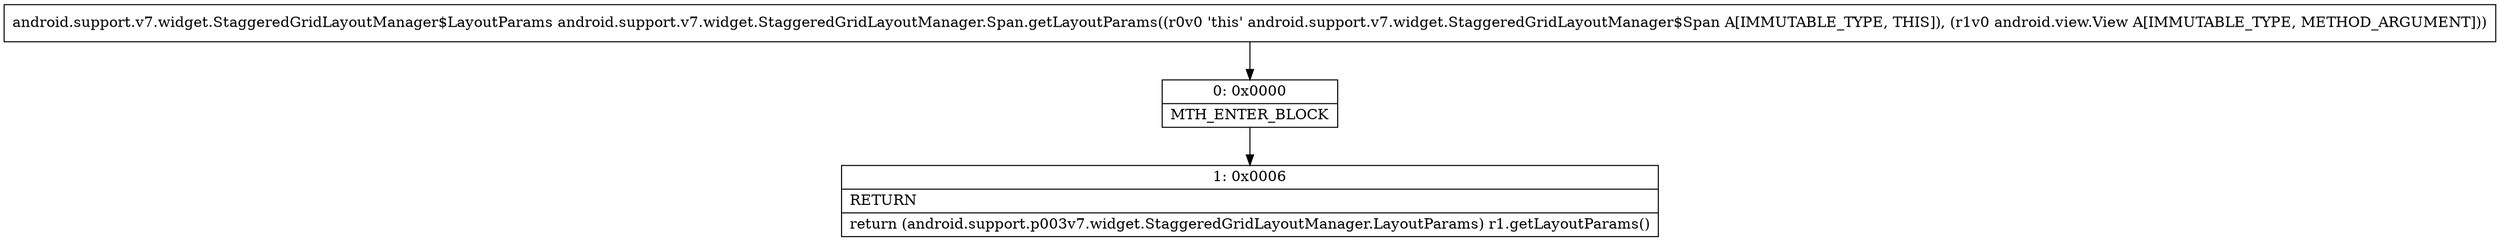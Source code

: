 digraph "CFG forandroid.support.v7.widget.StaggeredGridLayoutManager.Span.getLayoutParams(Landroid\/view\/View;)Landroid\/support\/v7\/widget\/StaggeredGridLayoutManager$LayoutParams;" {
Node_0 [shape=record,label="{0\:\ 0x0000|MTH_ENTER_BLOCK\l}"];
Node_1 [shape=record,label="{1\:\ 0x0006|RETURN\l|return (android.support.p003v7.widget.StaggeredGridLayoutManager.LayoutParams) r1.getLayoutParams()\l}"];
MethodNode[shape=record,label="{android.support.v7.widget.StaggeredGridLayoutManager$LayoutParams android.support.v7.widget.StaggeredGridLayoutManager.Span.getLayoutParams((r0v0 'this' android.support.v7.widget.StaggeredGridLayoutManager$Span A[IMMUTABLE_TYPE, THIS]), (r1v0 android.view.View A[IMMUTABLE_TYPE, METHOD_ARGUMENT])) }"];
MethodNode -> Node_0;
Node_0 -> Node_1;
}

